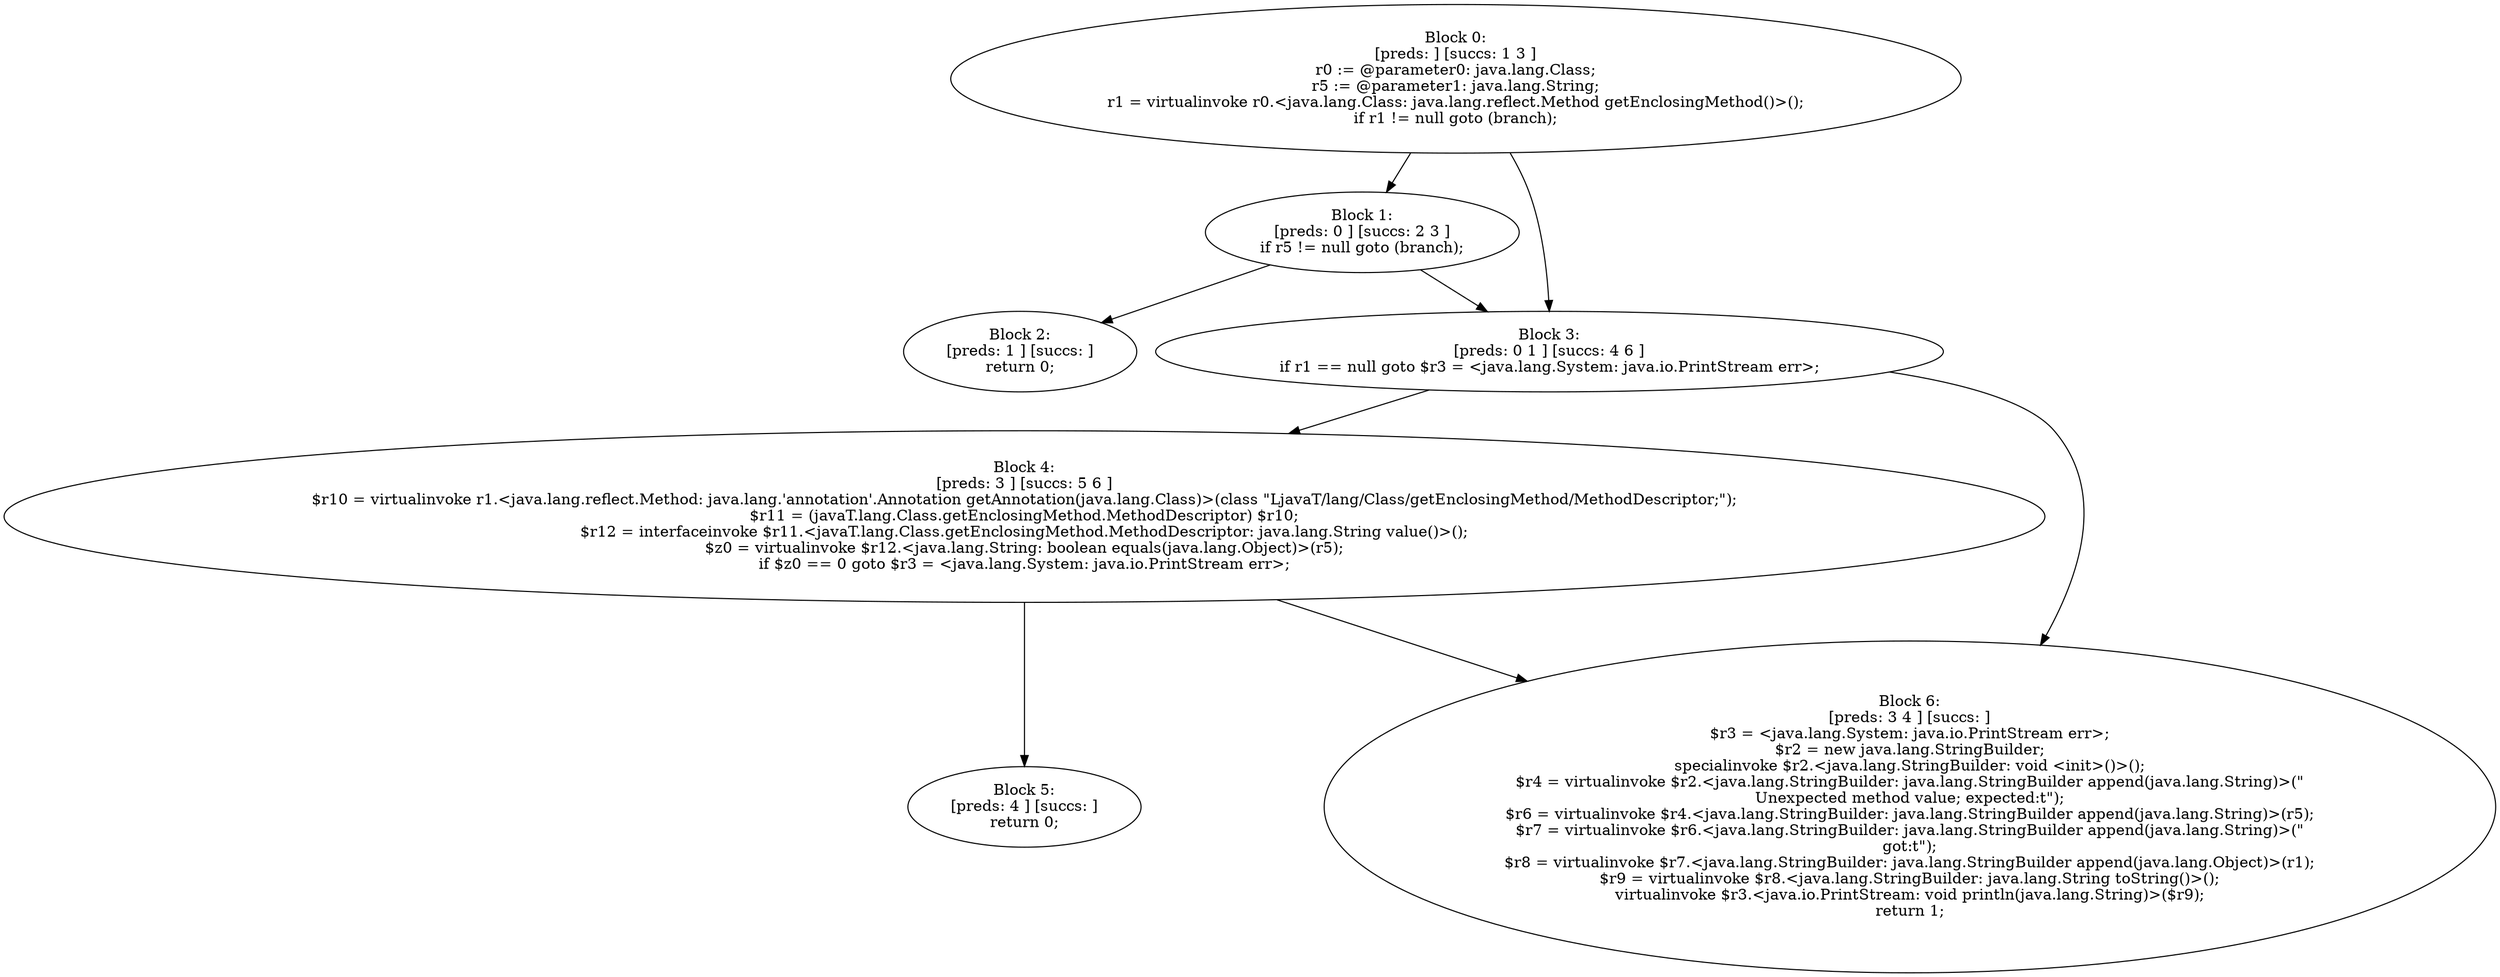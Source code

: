 digraph "unitGraph" {
    "Block 0:
[preds: ] [succs: 1 3 ]
r0 := @parameter0: java.lang.Class;
r5 := @parameter1: java.lang.String;
r1 = virtualinvoke r0.<java.lang.Class: java.lang.reflect.Method getEnclosingMethod()>();
if r1 != null goto (branch);
"
    "Block 1:
[preds: 0 ] [succs: 2 3 ]
if r5 != null goto (branch);
"
    "Block 2:
[preds: 1 ] [succs: ]
return 0;
"
    "Block 3:
[preds: 0 1 ] [succs: 4 6 ]
if r1 == null goto $r3 = <java.lang.System: java.io.PrintStream err>;
"
    "Block 4:
[preds: 3 ] [succs: 5 6 ]
$r10 = virtualinvoke r1.<java.lang.reflect.Method: java.lang.'annotation'.Annotation getAnnotation(java.lang.Class)>(class \"LjavaT/lang/Class/getEnclosingMethod/MethodDescriptor;\");
$r11 = (javaT.lang.Class.getEnclosingMethod.MethodDescriptor) $r10;
$r12 = interfaceinvoke $r11.<javaT.lang.Class.getEnclosingMethod.MethodDescriptor: java.lang.String value()>();
$z0 = virtualinvoke $r12.<java.lang.String: boolean equals(java.lang.Object)>(r5);
if $z0 == 0 goto $r3 = <java.lang.System: java.io.PrintStream err>;
"
    "Block 5:
[preds: 4 ] [succs: ]
return 0;
"
    "Block 6:
[preds: 3 4 ] [succs: ]
$r3 = <java.lang.System: java.io.PrintStream err>;
$r2 = new java.lang.StringBuilder;
specialinvoke $r2.<java.lang.StringBuilder: void <init>()>();
$r4 = virtualinvoke $r2.<java.lang.StringBuilder: java.lang.StringBuilder append(java.lang.String)>(\"\nUnexpected method value; expected:\t\");
$r6 = virtualinvoke $r4.<java.lang.StringBuilder: java.lang.StringBuilder append(java.lang.String)>(r5);
$r7 = virtualinvoke $r6.<java.lang.StringBuilder: java.lang.StringBuilder append(java.lang.String)>(\"\ngot:\t\");
$r8 = virtualinvoke $r7.<java.lang.StringBuilder: java.lang.StringBuilder append(java.lang.Object)>(r1);
$r9 = virtualinvoke $r8.<java.lang.StringBuilder: java.lang.String toString()>();
virtualinvoke $r3.<java.io.PrintStream: void println(java.lang.String)>($r9);
return 1;
"
    "Block 0:
[preds: ] [succs: 1 3 ]
r0 := @parameter0: java.lang.Class;
r5 := @parameter1: java.lang.String;
r1 = virtualinvoke r0.<java.lang.Class: java.lang.reflect.Method getEnclosingMethod()>();
if r1 != null goto (branch);
"->"Block 1:
[preds: 0 ] [succs: 2 3 ]
if r5 != null goto (branch);
";
    "Block 0:
[preds: ] [succs: 1 3 ]
r0 := @parameter0: java.lang.Class;
r5 := @parameter1: java.lang.String;
r1 = virtualinvoke r0.<java.lang.Class: java.lang.reflect.Method getEnclosingMethod()>();
if r1 != null goto (branch);
"->"Block 3:
[preds: 0 1 ] [succs: 4 6 ]
if r1 == null goto $r3 = <java.lang.System: java.io.PrintStream err>;
";
    "Block 1:
[preds: 0 ] [succs: 2 3 ]
if r5 != null goto (branch);
"->"Block 2:
[preds: 1 ] [succs: ]
return 0;
";
    "Block 1:
[preds: 0 ] [succs: 2 3 ]
if r5 != null goto (branch);
"->"Block 3:
[preds: 0 1 ] [succs: 4 6 ]
if r1 == null goto $r3 = <java.lang.System: java.io.PrintStream err>;
";
    "Block 3:
[preds: 0 1 ] [succs: 4 6 ]
if r1 == null goto $r3 = <java.lang.System: java.io.PrintStream err>;
"->"Block 4:
[preds: 3 ] [succs: 5 6 ]
$r10 = virtualinvoke r1.<java.lang.reflect.Method: java.lang.'annotation'.Annotation getAnnotation(java.lang.Class)>(class \"LjavaT/lang/Class/getEnclosingMethod/MethodDescriptor;\");
$r11 = (javaT.lang.Class.getEnclosingMethod.MethodDescriptor) $r10;
$r12 = interfaceinvoke $r11.<javaT.lang.Class.getEnclosingMethod.MethodDescriptor: java.lang.String value()>();
$z0 = virtualinvoke $r12.<java.lang.String: boolean equals(java.lang.Object)>(r5);
if $z0 == 0 goto $r3 = <java.lang.System: java.io.PrintStream err>;
";
    "Block 3:
[preds: 0 1 ] [succs: 4 6 ]
if r1 == null goto $r3 = <java.lang.System: java.io.PrintStream err>;
"->"Block 6:
[preds: 3 4 ] [succs: ]
$r3 = <java.lang.System: java.io.PrintStream err>;
$r2 = new java.lang.StringBuilder;
specialinvoke $r2.<java.lang.StringBuilder: void <init>()>();
$r4 = virtualinvoke $r2.<java.lang.StringBuilder: java.lang.StringBuilder append(java.lang.String)>(\"\nUnexpected method value; expected:\t\");
$r6 = virtualinvoke $r4.<java.lang.StringBuilder: java.lang.StringBuilder append(java.lang.String)>(r5);
$r7 = virtualinvoke $r6.<java.lang.StringBuilder: java.lang.StringBuilder append(java.lang.String)>(\"\ngot:\t\");
$r8 = virtualinvoke $r7.<java.lang.StringBuilder: java.lang.StringBuilder append(java.lang.Object)>(r1);
$r9 = virtualinvoke $r8.<java.lang.StringBuilder: java.lang.String toString()>();
virtualinvoke $r3.<java.io.PrintStream: void println(java.lang.String)>($r9);
return 1;
";
    "Block 4:
[preds: 3 ] [succs: 5 6 ]
$r10 = virtualinvoke r1.<java.lang.reflect.Method: java.lang.'annotation'.Annotation getAnnotation(java.lang.Class)>(class \"LjavaT/lang/Class/getEnclosingMethod/MethodDescriptor;\");
$r11 = (javaT.lang.Class.getEnclosingMethod.MethodDescriptor) $r10;
$r12 = interfaceinvoke $r11.<javaT.lang.Class.getEnclosingMethod.MethodDescriptor: java.lang.String value()>();
$z0 = virtualinvoke $r12.<java.lang.String: boolean equals(java.lang.Object)>(r5);
if $z0 == 0 goto $r3 = <java.lang.System: java.io.PrintStream err>;
"->"Block 5:
[preds: 4 ] [succs: ]
return 0;
";
    "Block 4:
[preds: 3 ] [succs: 5 6 ]
$r10 = virtualinvoke r1.<java.lang.reflect.Method: java.lang.'annotation'.Annotation getAnnotation(java.lang.Class)>(class \"LjavaT/lang/Class/getEnclosingMethod/MethodDescriptor;\");
$r11 = (javaT.lang.Class.getEnclosingMethod.MethodDescriptor) $r10;
$r12 = interfaceinvoke $r11.<javaT.lang.Class.getEnclosingMethod.MethodDescriptor: java.lang.String value()>();
$z0 = virtualinvoke $r12.<java.lang.String: boolean equals(java.lang.Object)>(r5);
if $z0 == 0 goto $r3 = <java.lang.System: java.io.PrintStream err>;
"->"Block 6:
[preds: 3 4 ] [succs: ]
$r3 = <java.lang.System: java.io.PrintStream err>;
$r2 = new java.lang.StringBuilder;
specialinvoke $r2.<java.lang.StringBuilder: void <init>()>();
$r4 = virtualinvoke $r2.<java.lang.StringBuilder: java.lang.StringBuilder append(java.lang.String)>(\"\nUnexpected method value; expected:\t\");
$r6 = virtualinvoke $r4.<java.lang.StringBuilder: java.lang.StringBuilder append(java.lang.String)>(r5);
$r7 = virtualinvoke $r6.<java.lang.StringBuilder: java.lang.StringBuilder append(java.lang.String)>(\"\ngot:\t\");
$r8 = virtualinvoke $r7.<java.lang.StringBuilder: java.lang.StringBuilder append(java.lang.Object)>(r1);
$r9 = virtualinvoke $r8.<java.lang.StringBuilder: java.lang.String toString()>();
virtualinvoke $r3.<java.io.PrintStream: void println(java.lang.String)>($r9);
return 1;
";
}

